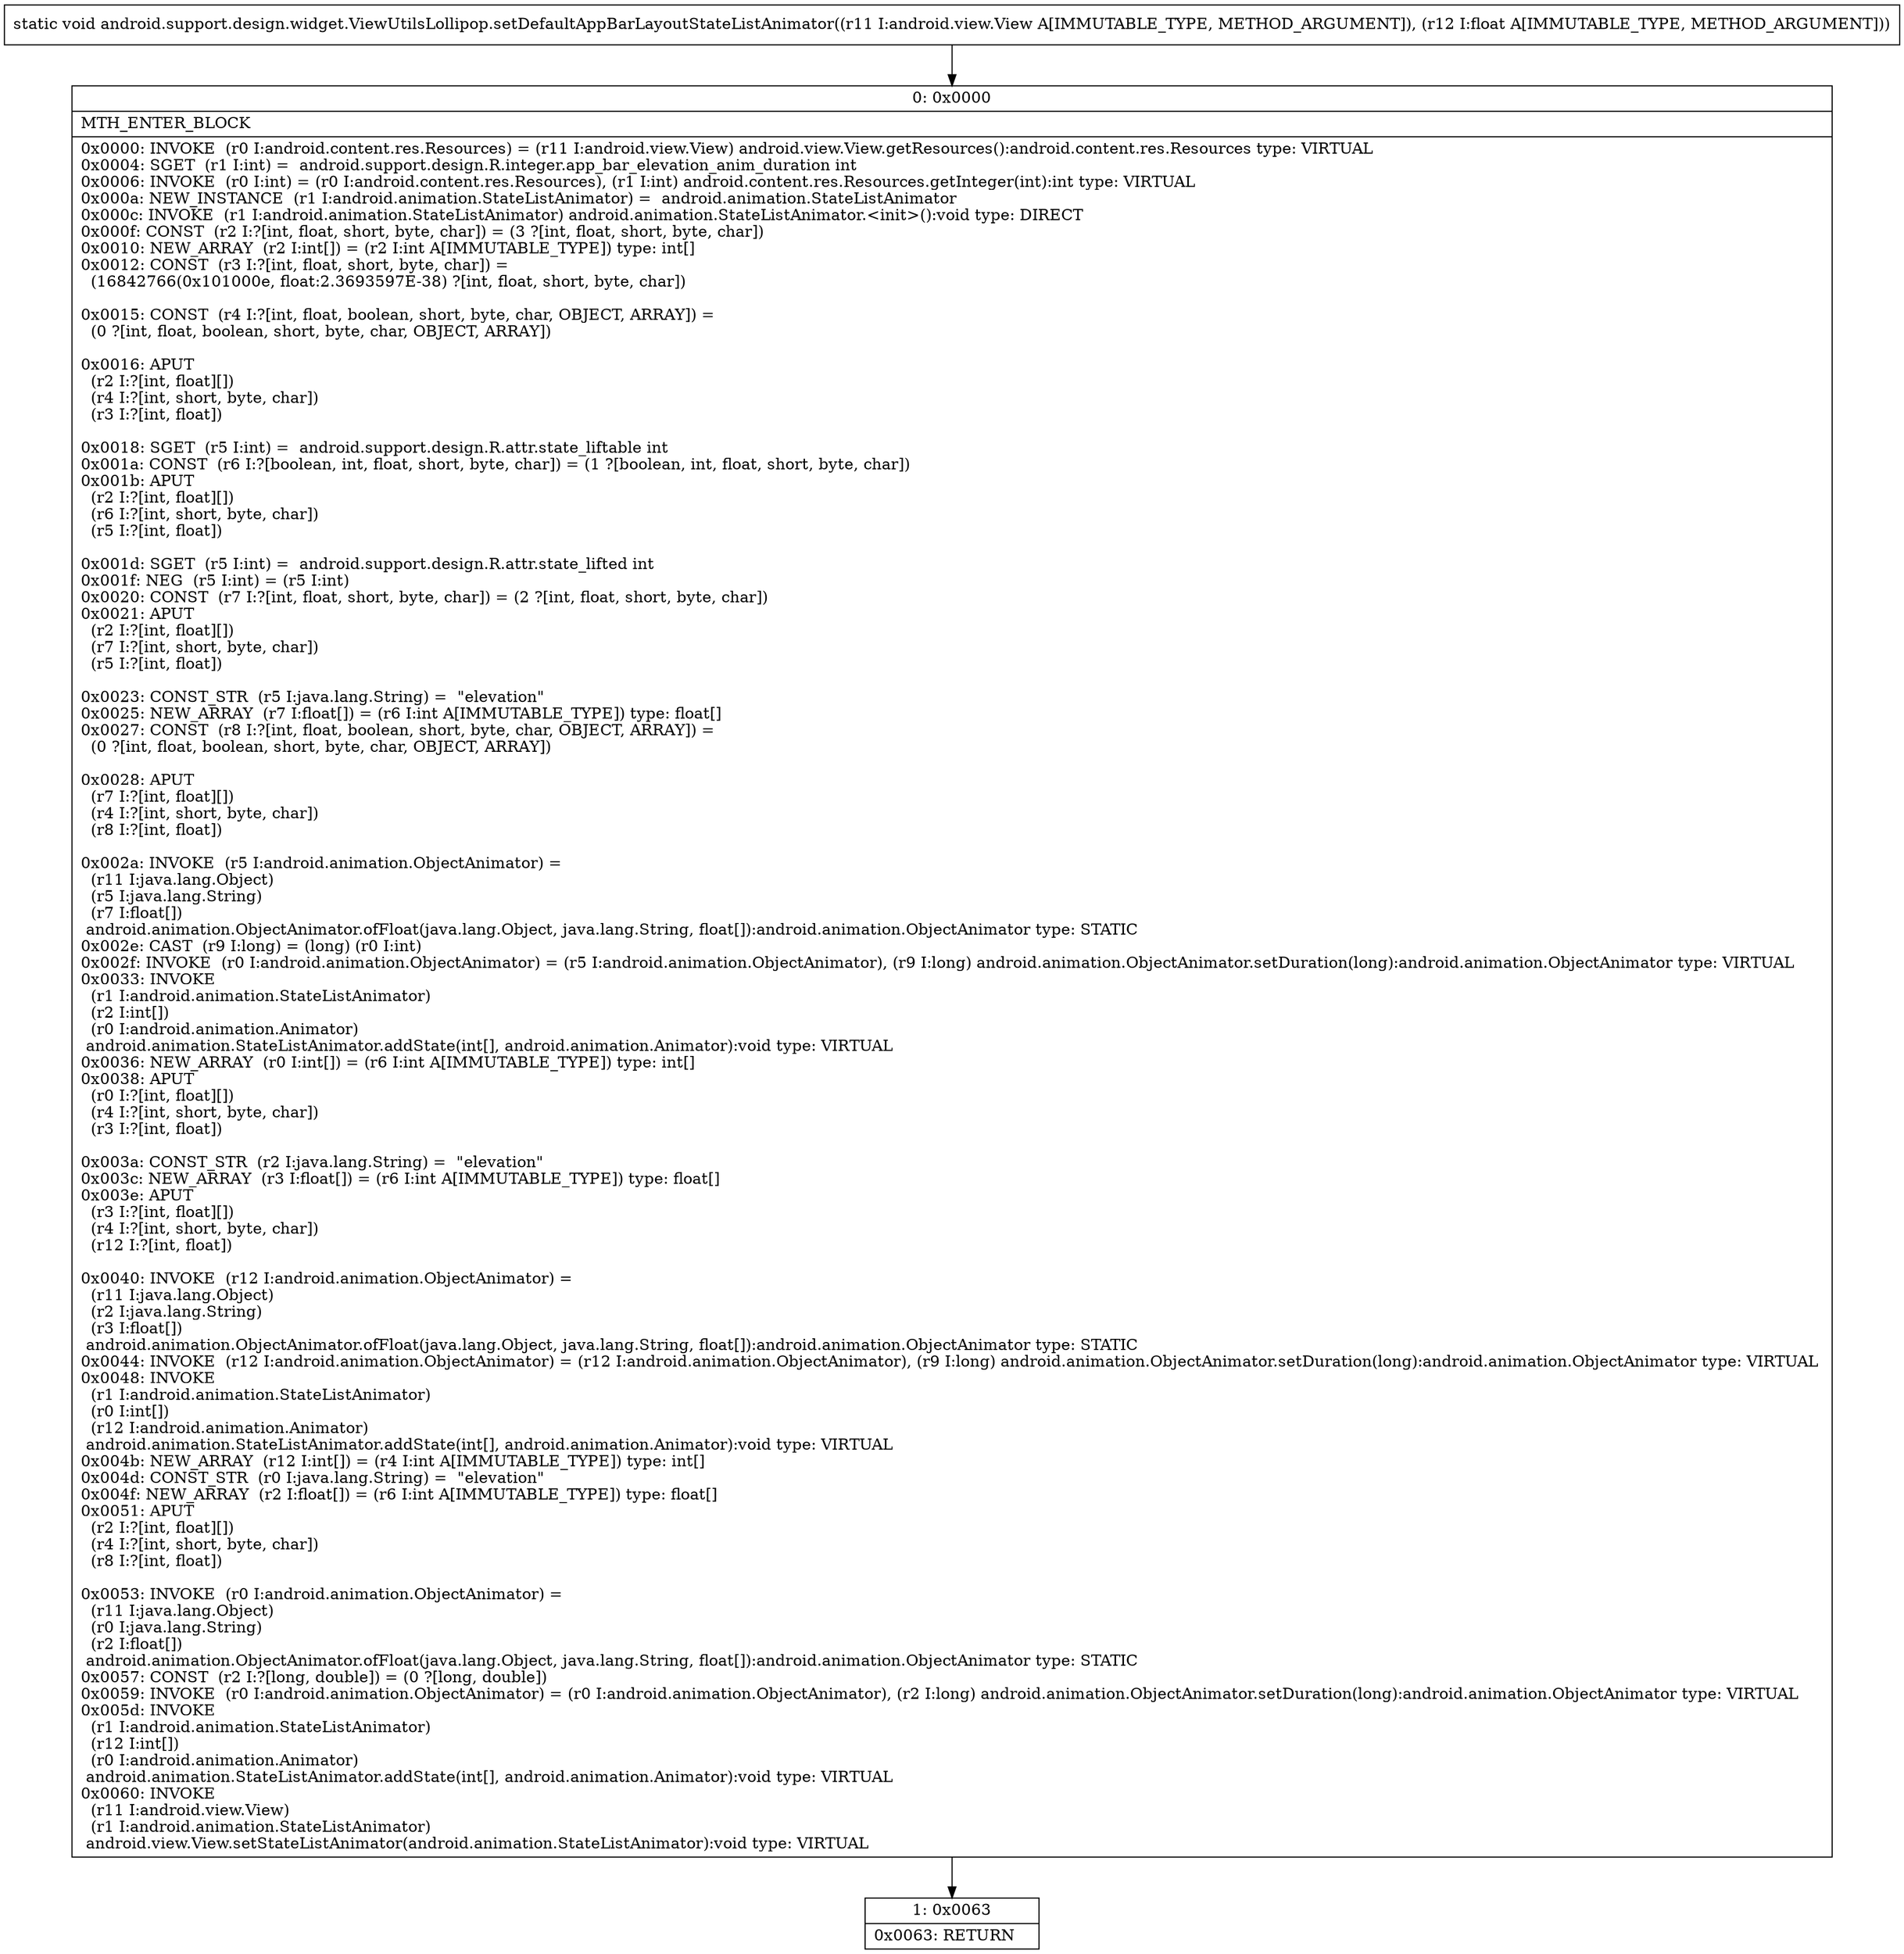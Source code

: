 digraph "CFG forandroid.support.design.widget.ViewUtilsLollipop.setDefaultAppBarLayoutStateListAnimator(Landroid\/view\/View;F)V" {
Node_0 [shape=record,label="{0\:\ 0x0000|MTH_ENTER_BLOCK\l|0x0000: INVOKE  (r0 I:android.content.res.Resources) = (r11 I:android.view.View) android.view.View.getResources():android.content.res.Resources type: VIRTUAL \l0x0004: SGET  (r1 I:int) =  android.support.design.R.integer.app_bar_elevation_anim_duration int \l0x0006: INVOKE  (r0 I:int) = (r0 I:android.content.res.Resources), (r1 I:int) android.content.res.Resources.getInteger(int):int type: VIRTUAL \l0x000a: NEW_INSTANCE  (r1 I:android.animation.StateListAnimator) =  android.animation.StateListAnimator \l0x000c: INVOKE  (r1 I:android.animation.StateListAnimator) android.animation.StateListAnimator.\<init\>():void type: DIRECT \l0x000f: CONST  (r2 I:?[int, float, short, byte, char]) = (3 ?[int, float, short, byte, char]) \l0x0010: NEW_ARRAY  (r2 I:int[]) = (r2 I:int A[IMMUTABLE_TYPE]) type: int[] \l0x0012: CONST  (r3 I:?[int, float, short, byte, char]) = \l  (16842766(0x101000e, float:2.3693597E\-38) ?[int, float, short, byte, char])\l \l0x0015: CONST  (r4 I:?[int, float, boolean, short, byte, char, OBJECT, ARRAY]) = \l  (0 ?[int, float, boolean, short, byte, char, OBJECT, ARRAY])\l \l0x0016: APUT  \l  (r2 I:?[int, float][])\l  (r4 I:?[int, short, byte, char])\l  (r3 I:?[int, float])\l \l0x0018: SGET  (r5 I:int) =  android.support.design.R.attr.state_liftable int \l0x001a: CONST  (r6 I:?[boolean, int, float, short, byte, char]) = (1 ?[boolean, int, float, short, byte, char]) \l0x001b: APUT  \l  (r2 I:?[int, float][])\l  (r6 I:?[int, short, byte, char])\l  (r5 I:?[int, float])\l \l0x001d: SGET  (r5 I:int) =  android.support.design.R.attr.state_lifted int \l0x001f: NEG  (r5 I:int) = (r5 I:int) \l0x0020: CONST  (r7 I:?[int, float, short, byte, char]) = (2 ?[int, float, short, byte, char]) \l0x0021: APUT  \l  (r2 I:?[int, float][])\l  (r7 I:?[int, short, byte, char])\l  (r5 I:?[int, float])\l \l0x0023: CONST_STR  (r5 I:java.lang.String) =  \"elevation\" \l0x0025: NEW_ARRAY  (r7 I:float[]) = (r6 I:int A[IMMUTABLE_TYPE]) type: float[] \l0x0027: CONST  (r8 I:?[int, float, boolean, short, byte, char, OBJECT, ARRAY]) = \l  (0 ?[int, float, boolean, short, byte, char, OBJECT, ARRAY])\l \l0x0028: APUT  \l  (r7 I:?[int, float][])\l  (r4 I:?[int, short, byte, char])\l  (r8 I:?[int, float])\l \l0x002a: INVOKE  (r5 I:android.animation.ObjectAnimator) = \l  (r11 I:java.lang.Object)\l  (r5 I:java.lang.String)\l  (r7 I:float[])\l android.animation.ObjectAnimator.ofFloat(java.lang.Object, java.lang.String, float[]):android.animation.ObjectAnimator type: STATIC \l0x002e: CAST  (r9 I:long) = (long) (r0 I:int) \l0x002f: INVOKE  (r0 I:android.animation.ObjectAnimator) = (r5 I:android.animation.ObjectAnimator), (r9 I:long) android.animation.ObjectAnimator.setDuration(long):android.animation.ObjectAnimator type: VIRTUAL \l0x0033: INVOKE  \l  (r1 I:android.animation.StateListAnimator)\l  (r2 I:int[])\l  (r0 I:android.animation.Animator)\l android.animation.StateListAnimator.addState(int[], android.animation.Animator):void type: VIRTUAL \l0x0036: NEW_ARRAY  (r0 I:int[]) = (r6 I:int A[IMMUTABLE_TYPE]) type: int[] \l0x0038: APUT  \l  (r0 I:?[int, float][])\l  (r4 I:?[int, short, byte, char])\l  (r3 I:?[int, float])\l \l0x003a: CONST_STR  (r2 I:java.lang.String) =  \"elevation\" \l0x003c: NEW_ARRAY  (r3 I:float[]) = (r6 I:int A[IMMUTABLE_TYPE]) type: float[] \l0x003e: APUT  \l  (r3 I:?[int, float][])\l  (r4 I:?[int, short, byte, char])\l  (r12 I:?[int, float])\l \l0x0040: INVOKE  (r12 I:android.animation.ObjectAnimator) = \l  (r11 I:java.lang.Object)\l  (r2 I:java.lang.String)\l  (r3 I:float[])\l android.animation.ObjectAnimator.ofFloat(java.lang.Object, java.lang.String, float[]):android.animation.ObjectAnimator type: STATIC \l0x0044: INVOKE  (r12 I:android.animation.ObjectAnimator) = (r12 I:android.animation.ObjectAnimator), (r9 I:long) android.animation.ObjectAnimator.setDuration(long):android.animation.ObjectAnimator type: VIRTUAL \l0x0048: INVOKE  \l  (r1 I:android.animation.StateListAnimator)\l  (r0 I:int[])\l  (r12 I:android.animation.Animator)\l android.animation.StateListAnimator.addState(int[], android.animation.Animator):void type: VIRTUAL \l0x004b: NEW_ARRAY  (r12 I:int[]) = (r4 I:int A[IMMUTABLE_TYPE]) type: int[] \l0x004d: CONST_STR  (r0 I:java.lang.String) =  \"elevation\" \l0x004f: NEW_ARRAY  (r2 I:float[]) = (r6 I:int A[IMMUTABLE_TYPE]) type: float[] \l0x0051: APUT  \l  (r2 I:?[int, float][])\l  (r4 I:?[int, short, byte, char])\l  (r8 I:?[int, float])\l \l0x0053: INVOKE  (r0 I:android.animation.ObjectAnimator) = \l  (r11 I:java.lang.Object)\l  (r0 I:java.lang.String)\l  (r2 I:float[])\l android.animation.ObjectAnimator.ofFloat(java.lang.Object, java.lang.String, float[]):android.animation.ObjectAnimator type: STATIC \l0x0057: CONST  (r2 I:?[long, double]) = (0 ?[long, double]) \l0x0059: INVOKE  (r0 I:android.animation.ObjectAnimator) = (r0 I:android.animation.ObjectAnimator), (r2 I:long) android.animation.ObjectAnimator.setDuration(long):android.animation.ObjectAnimator type: VIRTUAL \l0x005d: INVOKE  \l  (r1 I:android.animation.StateListAnimator)\l  (r12 I:int[])\l  (r0 I:android.animation.Animator)\l android.animation.StateListAnimator.addState(int[], android.animation.Animator):void type: VIRTUAL \l0x0060: INVOKE  \l  (r11 I:android.view.View)\l  (r1 I:android.animation.StateListAnimator)\l android.view.View.setStateListAnimator(android.animation.StateListAnimator):void type: VIRTUAL \l}"];
Node_1 [shape=record,label="{1\:\ 0x0063|0x0063: RETURN   \l}"];
MethodNode[shape=record,label="{static void android.support.design.widget.ViewUtilsLollipop.setDefaultAppBarLayoutStateListAnimator((r11 I:android.view.View A[IMMUTABLE_TYPE, METHOD_ARGUMENT]), (r12 I:float A[IMMUTABLE_TYPE, METHOD_ARGUMENT])) }"];
MethodNode -> Node_0;
Node_0 -> Node_1;
}

